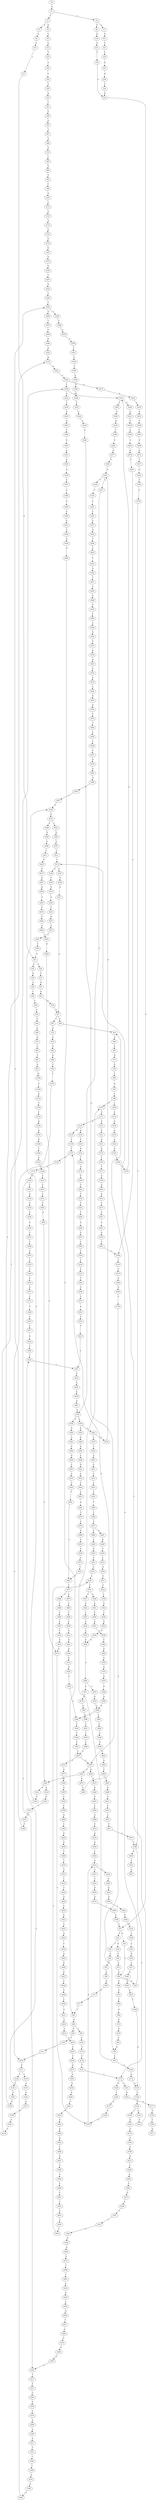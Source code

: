 strict digraph  {
	S0 -> S1 [ label = G ];
	S1 -> S2 [ label = T ];
	S1 -> S3 [ label = C ];
	S2 -> S4 [ label = G ];
	S2 -> S5 [ label = A ];
	S3 -> S6 [ label = C ];
	S3 -> S7 [ label = A ];
	S4 -> S8 [ label = G ];
	S5 -> S9 [ label = G ];
	S6 -> S10 [ label = G ];
	S7 -> S11 [ label = G ];
	S8 -> S12 [ label = G ];
	S9 -> S13 [ label = C ];
	S10 -> S14 [ label = G ];
	S11 -> S15 [ label = C ];
	S12 -> S16 [ label = T ];
	S13 -> S17 [ label = C ];
	S14 -> S18 [ label = T ];
	S15 -> S19 [ label = C ];
	S16 -> S20 [ label = A ];
	S17 -> S21 [ label = G ];
	S18 -> S22 [ label = G ];
	S19 -> S23 [ label = G ];
	S20 -> S24 [ label = C ];
	S21 -> S25 [ label = A ];
	S21 -> S26 [ label = C ];
	S22 -> S27 [ label = G ];
	S23 -> S28 [ label = G ];
	S24 -> S29 [ label = T ];
	S25 -> S30 [ label = A ];
	S26 -> S31 [ label = T ];
	S27 -> S32 [ label = T ];
	S27 -> S33 [ label = A ];
	S28 -> S34 [ label = T ];
	S29 -> S35 [ label = A ];
	S30 -> S36 [ label = A ];
	S31 -> S37 [ label = G ];
	S32 -> S38 [ label = G ];
	S32 -> S39 [ label = T ];
	S33 -> S40 [ label = A ];
	S34 -> S22 [ label = G ];
	S35 -> S41 [ label = T ];
	S36 -> S42 [ label = C ];
	S37 -> S43 [ label = G ];
	S38 -> S44 [ label = G ];
	S39 -> S45 [ label = A ];
	S40 -> S46 [ label = C ];
	S40 -> S47 [ label = G ];
	S41 -> S48 [ label = T ];
	S42 -> S49 [ label = C ];
	S43 -> S50 [ label = A ];
	S44 -> S51 [ label = A ];
	S45 -> S52 [ label = G ];
	S46 -> S53 [ label = C ];
	S47 -> S54 [ label = A ];
	S48 -> S55 [ label = G ];
	S49 -> S56 [ label = C ];
	S50 -> S57 [ label = A ];
	S51 -> S40 [ label = A ];
	S52 -> S58 [ label = A ];
	S53 -> S59 [ label = T ];
	S54 -> S60 [ label = A ];
	S55 -> S61 [ label = G ];
	S56 -> S62 [ label = C ];
	S57 -> S63 [ label = T ];
	S57 -> S64 [ label = G ];
	S58 -> S65 [ label = A ];
	S59 -> S66 [ label = C ];
	S60 -> S67 [ label = C ];
	S61 -> S68 [ label = A ];
	S62 -> S69 [ label = G ];
	S63 -> S70 [ label = G ];
	S64 -> S54 [ label = A ];
	S65 -> S71 [ label = G ];
	S66 -> S72 [ label = G ];
	S67 -> S73 [ label = G ];
	S68 -> S74 [ label = A ];
	S69 -> S75 [ label = A ];
	S70 -> S76 [ label = G ];
	S71 -> S77 [ label = G ];
	S72 -> S78 [ label = G ];
	S73 -> S79 [ label = G ];
	S74 -> S80 [ label = C ];
	S75 -> S81 [ label = C ];
	S76 -> S82 [ label = G ];
	S77 -> S83 [ label = G ];
	S78 -> S84 [ label = C ];
	S79 -> S85 [ label = C ];
	S80 -> S86 [ label = G ];
	S81 -> S87 [ label = T ];
	S82 -> S88 [ label = G ];
	S83 -> S89 [ label = G ];
	S84 -> S90 [ label = A ];
	S85 -> S91 [ label = A ];
	S86 -> S92 [ label = G ];
	S87 -> S93 [ label = A ];
	S88 -> S94 [ label = T ];
	S89 -> S95 [ label = T ];
	S89 -> S96 [ label = G ];
	S90 -> S97 [ label = C ];
	S91 -> S98 [ label = C ];
	S92 -> S99 [ label = T ];
	S93 -> S100 [ label = G ];
	S94 -> S101 [ label = C ];
	S95 -> S102 [ label = C ];
	S96 -> S103 [ label = T ];
	S97 -> S104 [ label = G ];
	S97 -> S105 [ label = C ];
	S98 -> S105 [ label = C ];
	S98 -> S106 [ label = T ];
	S99 -> S107 [ label = A ];
	S100 -> S108 [ label = A ];
	S101 -> S109 [ label = C ];
	S102 -> S110 [ label = T ];
	S103 -> S111 [ label = C ];
	S104 -> S112 [ label = C ];
	S105 -> S113 [ label = G ];
	S106 -> S114 [ label = G ];
	S107 -> S115 [ label = C ];
	S108 -> S116 [ label = A ];
	S109 -> S117 [ label = G ];
	S110 -> S118 [ label = C ];
	S111 -> S109 [ label = C ];
	S112 -> S119 [ label = G ];
	S113 -> S120 [ label = A ];
	S113 -> S121 [ label = G ];
	S114 -> S122 [ label = G ];
	S115 -> S123 [ label = G ];
	S116 -> S124 [ label = T ];
	S117 -> S125 [ label = C ];
	S117 -> S126 [ label = T ];
	S118 -> S127 [ label = T ];
	S119 -> S128 [ label = C ];
	S120 -> S129 [ label = G ];
	S120 -> S130 [ label = A ];
	S121 -> S131 [ label = G ];
	S122 -> S132 [ label = G ];
	S123 -> S133 [ label = A ];
	S124 -> S134 [ label = C ];
	S125 -> S135 [ label = C ];
	S126 -> S136 [ label = C ];
	S127 -> S137 [ label = C ];
	S128 -> S138 [ label = G ];
	S129 -> S139 [ label = T ];
	S130 -> S140 [ label = T ];
	S131 -> S141 [ label = A ];
	S132 -> S142 [ label = A ];
	S133 -> S143 [ label = A ];
	S134 -> S144 [ label = G ];
	S135 -> S145 [ label = G ];
	S136 -> S146 [ label = G ];
	S137 -> S147 [ label = T ];
	S137 -> S148 [ label = G ];
	S138 -> S149 [ label = C ];
	S138 -> S150 [ label = G ];
	S139 -> S151 [ label = C ];
	S140 -> S152 [ label = G ];
	S141 -> S153 [ label = A ];
	S142 -> S154 [ label = A ];
	S143 -> S155 [ label = G ];
	S144 -> S156 [ label = G ];
	S145 -> S157 [ label = G ];
	S146 -> S158 [ label = G ];
	S147 -> S159 [ label = G ];
	S148 -> S160 [ label = T ];
	S149 -> S161 [ label = G ];
	S150 -> S162 [ label = C ];
	S151 -> S163 [ label = C ];
	S152 -> S164 [ label = T ];
	S153 -> S165 [ label = T ];
	S154 -> S166 [ label = C ];
	S155 -> S167 [ label = A ];
	S156 -> S168 [ label = G ];
	S157 -> S169 [ label = A ];
	S158 -> S170 [ label = A ];
	S159 -> S171 [ label = A ];
	S160 -> S172 [ label = G ];
	S161 -> S173 [ label = T ];
	S162 -> S174 [ label = T ];
	S163 -> S175 [ label = A ];
	S164 -> S176 [ label = A ];
	S165 -> S177 [ label = T ];
	S166 -> S178 [ label = T ];
	S167 -> S179 [ label = A ];
	S168 -> S180 [ label = T ];
	S169 -> S181 [ label = A ];
	S170 -> S182 [ label = A ];
	S171 -> S183 [ label = G ];
	S172 -> S184 [ label = G ];
	S173 -> S185 [ label = C ];
	S174 -> S186 [ label = A ];
	S174 -> S187 [ label = G ];
	S175 -> S188 [ label = G ];
	S176 -> S189 [ label = G ];
	S177 -> S190 [ label = G ];
	S178 -> S191 [ label = G ];
	S179 -> S192 [ label = G ];
	S180 -> S193 [ label = A ];
	S181 -> S194 [ label = C ];
	S182 -> S195 [ label = C ];
	S183 -> S196 [ label = T ];
	S184 -> S197 [ label = T ];
	S185 -> S198 [ label = G ];
	S186 -> S199 [ label = T ];
	S187 -> S200 [ label = G ];
	S188 -> S201 [ label = T ];
	S188 -> S202 [ label = C ];
	S189 -> S203 [ label = T ];
	S190 -> S204 [ label = A ];
	S191 -> S205 [ label = C ];
	S191 -> S206 [ label = G ];
	S192 -> S207 [ label = T ];
	S193 -> S208 [ label = T ];
	S194 -> S209 [ label = T ];
	S195 -> S210 [ label = A ];
	S195 -> S209 [ label = T ];
	S196 -> S211 [ label = A ];
	S197 -> S212 [ label = A ];
	S198 -> S213 [ label = A ];
	S199 -> S214 [ label = A ];
	S200 -> S215 [ label = A ];
	S201 -> S216 [ label = A ];
	S202 -> S217 [ label = T ];
	S203 -> S218 [ label = T ];
	S204 -> S219 [ label = A ];
	S205 -> S220 [ label = A ];
	S206 -> S221 [ label = A ];
	S207 -> S222 [ label = G ];
	S208 -> S223 [ label = C ];
	S209 -> S191 [ label = G ];
	S209 -> S224 [ label = A ];
	S210 -> S225 [ label = G ];
	S212 -> S226 [ label = T ];
	S212 -> S227 [ label = C ];
	S213 -> S228 [ label = C ];
	S214 -> S229 [ label = G ];
	S215 -> S57 [ label = A ];
	S216 -> S230 [ label = G ];
	S217 -> S231 [ label = T ];
	S218 -> S232 [ label = T ];
	S219 -> S233 [ label = C ];
	S220 -> S234 [ label = A ];
	S221 -> S235 [ label = C ];
	S222 -> S236 [ label = T ];
	S223 -> S237 [ label = C ];
	S224 -> S238 [ label = C ];
	S225 -> S239 [ label = G ];
	S226 -> S240 [ label = G ];
	S227 -> S241 [ label = C ];
	S228 -> S242 [ label = G ];
	S229 -> S243 [ label = T ];
	S230 -> S244 [ label = G ];
	S231 -> S245 [ label = C ];
	S232 -> S246 [ label = C ];
	S233 -> S247 [ label = C ];
	S234 -> S248 [ label = C ];
	S235 -> S249 [ label = C ];
	S236 -> S250 [ label = C ];
	S237 -> S251 [ label = C ];
	S238 -> S252 [ label = A ];
	S239 -> S253 [ label = A ];
	S240 -> S254 [ label = A ];
	S241 -> S255 [ label = G ];
	S242 -> S256 [ label = C ];
	S243 -> S257 [ label = A ];
	S244 -> S258 [ label = G ];
	S245 -> S259 [ label = A ];
	S246 -> S260 [ label = A ];
	S247 -> S261 [ label = C ];
	S248 -> S262 [ label = C ];
	S249 -> S263 [ label = C ];
	S250 -> S264 [ label = G ];
	S250 -> S265 [ label = C ];
	S251 -> S266 [ label = G ];
	S252 -> S267 [ label = A ];
	S253 -> S268 [ label = A ];
	S254 -> S269 [ label = G ];
	S255 -> S270 [ label = G ];
	S256 -> S271 [ label = G ];
	S257 -> S272 [ label = G ];
	S258 -> S273 [ label = T ];
	S259 -> S274 [ label = C ];
	S260 -> S275 [ label = C ];
	S261 -> S276 [ label = G ];
	S262 -> S277 [ label = A ];
	S263 -> S278 [ label = G ];
	S264 -> S279 [ label = T ];
	S265 -> S280 [ label = T ];
	S266 -> S281 [ label = A ];
	S267 -> S282 [ label = C ];
	S268 -> S283 [ label = T ];
	S269 -> S284 [ label = C ];
	S270 -> S285 [ label = T ];
	S271 -> S286 [ label = C ];
	S272 -> S287 [ label = C ];
	S273 -> S288 [ label = C ];
	S274 -> S289 [ label = G ];
	S275 -> S290 [ label = T ];
	S276 -> S291 [ label = T ];
	S277 -> S292 [ label = G ];
	S278 -> S293 [ label = T ];
	S279 -> S294 [ label = C ];
	S280 -> S295 [ label = G ];
	S281 -> S296 [ label = A ];
	S282 -> S297 [ label = G ];
	S283 -> S298 [ label = A ];
	S284 -> S299 [ label = G ];
	S285 -> S300 [ label = G ];
	S286 -> S301 [ label = C ];
	S287 -> S302 [ label = C ];
	S288 -> S303 [ label = A ];
	S289 -> S304 [ label = C ];
	S290 -> S305 [ label = C ];
	S291 -> S306 [ label = C ];
	S292 -> S307 [ label = A ];
	S293 -> S306 [ label = C ];
	S294 -> S308 [ label = G ];
	S295 -> S309 [ label = G ];
	S296 -> S310 [ label = A ];
	S296 -> S311 [ label = G ];
	S297 -> S312 [ label = A ];
	S298 -> S313 [ label = G ];
	S299 -> S314 [ label = G ];
	S300 -> S27 [ label = G ];
	S301 -> S315 [ label = T ];
	S302 -> S21 [ label = G ];
	S303 -> S316 [ label = C ];
	S304 -> S317 [ label = C ];
	S305 -> S318 [ label = C ];
	S306 -> S319 [ label = T ];
	S307 -> S320 [ label = C ];
	S307 -> S321 [ label = A ];
	S308 -> S322 [ label = G ];
	S309 -> S323 [ label = C ];
	S310 -> S324 [ label = G ];
	S311 -> S325 [ label = T ];
	S312 -> S326 [ label = A ];
	S313 -> S327 [ label = T ];
	S314 -> S328 [ label = T ];
	S315 -> S329 [ label = C ];
	S316 -> S330 [ label = T ];
	S317 -> S331 [ label = C ];
	S318 -> S332 [ label = T ];
	S319 -> S333 [ label = C ];
	S320 -> S334 [ label = T ];
	S321 -> S335 [ label = C ];
	S322 -> S170 [ label = A ];
	S323 -> S336 [ label = C ];
	S324 -> S337 [ label = T ];
	S325 -> S338 [ label = C ];
	S326 -> S339 [ label = A ];
	S327 -> S340 [ label = C ];
	S328 -> S341 [ label = C ];
	S329 -> S342 [ label = G ];
	S330 -> S343 [ label = C ];
	S331 -> S344 [ label = T ];
	S332 -> S345 [ label = T ];
	S333 -> S346 [ label = G ];
	S334 -> S347 [ label = C ];
	S335 -> S348 [ label = C ];
	S335 -> S349 [ label = A ];
	S336 -> S350 [ label = T ];
	S337 -> S351 [ label = G ];
	S338 -> S352 [ label = G ];
	S339 -> S353 [ label = A ];
	S340 -> S354 [ label = T ];
	S341 -> S355 [ label = G ];
	S342 -> S356 [ label = G ];
	S343 -> S357 [ label = G ];
	S344 -> S358 [ label = T ];
	S345 -> S359 [ label = T ];
	S346 -> S360 [ label = G ];
	S347 -> S361 [ label = C ];
	S348 -> S362 [ label = A ];
	S348 -> S363 [ label = G ];
	S349 -> S364 [ label = G ];
	S350 -> S365 [ label = G ];
	S351 -> S366 [ label = T ];
	S352 -> S367 [ label = C ];
	S352 -> S368 [ label = A ];
	S353 -> S369 [ label = C ];
	S354 -> S370 [ label = C ];
	S355 -> S371 [ label = C ];
	S356 -> S372 [ label = G ];
	S357 -> S373 [ label = C ];
	S358 -> S374 [ label = C ];
	S359 -> S375 [ label = C ];
	S360 -> S376 [ label = C ];
	S361 -> S377 [ label = C ];
	S362 -> S378 [ label = G ];
	S362 -> S379 [ label = C ];
	S363 -> S380 [ label = G ];
	S364 -> S381 [ label = C ];
	S365 -> S382 [ label = G ];
	S366 -> S250 [ label = C ];
	S367 -> S383 [ label = G ];
	S368 -> S384 [ label = G ];
	S369 -> S385 [ label = A ];
	S370 -> S386 [ label = T ];
	S371 -> S387 [ label = A ];
	S372 -> S388 [ label = C ];
	S373 -> S389 [ label = T ];
	S374 -> S390 [ label = A ];
	S375 -> S391 [ label = A ];
	S376 -> S90 [ label = A ];
	S377 -> S392 [ label = A ];
	S378 -> S307 [ label = A ];
	S379 -> S393 [ label = C ];
	S380 -> S394 [ label = A ];
	S381 -> S395 [ label = C ];
	S382 -> S396 [ label = G ];
	S383 -> S397 [ label = G ];
	S384 -> S398 [ label = G ];
	S385 -> S399 [ label = G ];
	S386 -> S137 [ label = C ];
	S386 -> S400 [ label = G ];
	S387 -> S401 [ label = C ];
	S388 -> S402 [ label = T ];
	S389 -> S403 [ label = T ];
	S390 -> S404 [ label = T ];
	S391 -> S405 [ label = T ];
	S392 -> S406 [ label = T ];
	S393 -> S407 [ label = A ];
	S394 -> S408 [ label = C ];
	S395 -> S409 [ label = G ];
	S396 -> S410 [ label = T ];
	S397 -> S411 [ label = C ];
	S398 -> S412 [ label = T ];
	S399 -> S413 [ label = A ];
	S400 -> S414 [ label = T ];
	S401 -> S415 [ label = G ];
	S402 -> S416 [ label = C ];
	S403 -> S417 [ label = C ];
	S404 -> S418 [ label = C ];
	S405 -> S419 [ label = C ];
	S406 -> S420 [ label = C ];
	S407 -> S421 [ label = C ];
	S408 -> S422 [ label = G ];
	S409 -> S423 [ label = T ];
	S410 -> S424 [ label = C ];
	S411 -> S174 [ label = T ];
	S412 -> S425 [ label = A ];
	S413 -> S426 [ label = A ];
	S414 -> S427 [ label = A ];
	S415 -> S428 [ label = C ];
	S416 -> S429 [ label = A ];
	S417 -> S430 [ label = A ];
	S418 -> S431 [ label = C ];
	S419 -> S431 [ label = C ];
	S420 -> S432 [ label = T ];
	S421 -> S433 [ label = C ];
	S422 -> S434 [ label = C ];
	S423 -> S435 [ label = C ];
	S424 -> S436 [ label = C ];
	S425 -> S437 [ label = T ];
	S426 -> S438 [ label = G ];
	S428 -> S119 [ label = G ];
	S429 -> S439 [ label = C ];
	S430 -> S440 [ label = T ];
	S431 -> S441 [ label = A ];
	S432 -> S442 [ label = G ];
	S433 -> S443 [ label = C ];
	S434 -> S444 [ label = C ];
	S435 -> S445 [ label = C ];
	S436 -> S446 [ label = C ];
	S437 -> S447 [ label = A ];
	S438 -> S448 [ label = G ];
	S439 -> S449 [ label = G ];
	S440 -> S418 [ label = C ];
	S441 -> S450 [ label = G ];
	S442 -> S451 [ label = C ];
	S443 -> S452 [ label = C ];
	S444 -> S453 [ label = C ];
	S445 -> S454 [ label = T ];
	S446 -> S455 [ label = G ];
	S447 -> S456 [ label = A ];
	S448 -> S83 [ label = G ];
	S449 -> S457 [ label = T ];
	S450 -> S458 [ label = A ];
	S451 -> S459 [ label = C ];
	S452 -> S460 [ label = T ];
	S453 -> S461 [ label = A ];
	S454 -> S462 [ label = C ];
	S455 -> S463 [ label = A ];
	S455 -> S464 [ label = G ];
	S456 -> S465 [ label = G ];
	S457 -> S466 [ label = C ];
	S458 -> S467 [ label = A ];
	S459 -> S468 [ label = A ];
	S460 -> S469 [ label = T ];
	S461 -> S470 [ label = T ];
	S462 -> S471 [ label = T ];
	S463 -> S472 [ label = G ];
	S463 -> S296 [ label = A ];
	S464 -> S473 [ label = A ];
	S465 -> S474 [ label = T ];
	S466 -> S475 [ label = C ];
	S467 -> S335 [ label = C ];
	S468 -> S476 [ label = G ];
	S469 -> S477 [ label = C ];
	S470 -> S478 [ label = C ];
	S471 -> S479 [ label = T ];
	S471 -> S480 [ label = G ];
	S472 -> S481 [ label = T ];
	S473 -> S482 [ label = G ];
	S474 -> S483 [ label = C ];
	S475 -> S484 [ label = A ];
	S476 -> S485 [ label = T ];
	S477 -> S486 [ label = C ];
	S477 -> S487 [ label = G ];
	S478 -> S488 [ label = G ];
	S479 -> S489 [ label = C ];
	S480 -> S490 [ label = T ];
	S481 -> S151 [ label = C ];
	S482 -> S491 [ label = G ];
	S483 -> S492 [ label = G ];
	S484 -> S493 [ label = G ];
	S485 -> S494 [ label = C ];
	S486 -> S495 [ label = T ];
	S487 -> S496 [ label = A ];
	S488 -> S497 [ label = T ];
	S489 -> S498 [ label = T ];
	S490 -> S499 [ label = C ];
	S491 -> S500 [ label = C ];
	S492 -> S501 [ label = T ];
	S493 -> S202 [ label = C ];
	S494 -> S502 [ label = G ];
	S495 -> S503 [ label = G ];
	S496 -> S504 [ label = T ];
	S497 -> S505 [ label = C ];
	S498 -> S506 [ label = C ];
	S499 -> S507 [ label = G ];
	S500 -> S508 [ label = G ];
	S501 -> S509 [ label = G ];
	S502 -> S510 [ label = T ];
	S503 -> S511 [ label = T ];
	S504 -> S512 [ label = C ];
	S505 -> S513 [ label = C ];
	S506 -> S514 [ label = G ];
	S507 -> S515 [ label = T ];
	S508 -> S516 [ label = T ];
	S509 -> S517 [ label = G ];
	S510 -> S518 [ label = A ];
	S511 -> S519 [ label = C ];
	S512 -> S520 [ label = G ];
	S513 -> S521 [ label = T ];
	S514 -> S522 [ label = G ];
	S515 -> S523 [ label = G ];
	S516 -> S524 [ label = G ];
	S517 -> S197 [ label = T ];
	S518 -> S525 [ label = A ];
	S519 -> S526 [ label = C ];
	S520 -> S527 [ label = T ];
	S521 -> S462 [ label = C ];
	S522 -> S528 [ label = A ];
	S523 -> S517 [ label = G ];
	S524 -> S529 [ label = G ];
	S525 -> S530 [ label = G ];
	S526 -> S531 [ label = T ];
	S527 -> S532 [ label = T ];
	S528 -> S533 [ label = G ];
	S529 -> S534 [ label = T ];
	S530 -> S535 [ label = A ];
	S531 -> S536 [ label = A ];
	S531 -> S537 [ label = T ];
	S532 -> S538 [ label = T ];
	S533 -> S539 [ label = A ];
	S534 -> S212 [ label = A ];
	S535 -> S540 [ label = C ];
	S536 -> S541 [ label = C ];
	S537 -> S542 [ label = G ];
	S538 -> S543 [ label = G ];
	S539 -> S544 [ label = G ];
	S540 -> S545 [ label = G ];
	S541 -> S546 [ label = T ];
	S542 -> S547 [ label = T ];
	S543 -> S548 [ label = T ];
	S544 -> S549 [ label = G ];
	S545 -> S550 [ label = G ];
	S546 -> S551 [ label = A ];
	S547 -> S552 [ label = A ];
	S548 -> S553 [ label = A ];
	S549 -> S554 [ label = T ];
	S550 -> S555 [ label = C ];
	S551 -> S556 [ label = C ];
	S552 -> S557 [ label = G ];
	S553 -> S558 [ label = G ];
	S554 -> S559 [ label = C ];
	S555 -> S560 [ label = T ];
	S556 -> S561 [ label = C ];
	S557 -> S562 [ label = G ];
	S558 -> S562 [ label = G ];
	S559 -> S563 [ label = C ];
	S560 -> S564 [ label = C ];
	S561 -> S565 [ label = A ];
	S562 -> S566 [ label = A ];
	S563 -> S567 [ label = C ];
	S564 -> S568 [ label = T ];
	S565 -> S569 [ label = G ];
	S566 -> S570 [ label = G ];
	S566 -> S571 [ label = A ];
	S567 -> S572 [ label = A ];
	S567 -> S455 [ label = G ];
	S568 -> S573 [ label = C ];
	S569 -> S574 [ label = G ];
	S570 -> S575 [ label = A ];
	S571 -> S576 [ label = A ];
	S572 -> S577 [ label = G ];
	S573 -> S578 [ label = G ];
	S574 -> S579 [ label = A ];
	S575 -> S580 [ label = G ];
	S576 -> S581 [ label = G ];
	S577 -> S582 [ label = A ];
	S578 -> S583 [ label = A ];
	S579 -> S584 [ label = G ];
	S580 -> S585 [ label = T ];
	S580 -> S549 [ label = G ];
	S581 -> S586 [ label = G ];
	S582 -> S587 [ label = G ];
	S583 -> S588 [ label = A ];
	S584 -> S589 [ label = A ];
	S585 -> S590 [ label = C ];
	S586 -> S591 [ label = T ];
	S587 -> S592 [ label = C ];
	S588 -> S593 [ label = G ];
	S589 -> S580 [ label = G ];
	S590 -> S594 [ label = A ];
	S591 -> S595 [ label = C ];
	S592 -> S596 [ label = C ];
	S593 -> S597 [ label = T ];
	S594 -> S598 [ label = G ];
	S595 -> S599 [ label = C ];
	S596 -> S600 [ label = A ];
	S597 -> S338 [ label = C ];
	S598 -> S601 [ label = G ];
	S599 -> S567 [ label = C ];
	S600 -> S602 [ label = C ];
	S601 -> S603 [ label = A ];
	S602 -> S604 [ label = G ];
	S603 -> S605 [ label = C ];
	S604 -> S606 [ label = G ];
	S605 -> S607 [ label = C ];
	S606 -> S608 [ label = T ];
	S607 -> S609 [ label = A ];
	S608 -> S610 [ label = T ];
	S609 -> S611 [ label = G ];
	S610 -> S612 [ label = A ];
	S611 -> S613 [ label = T ];
	S612 -> S614 [ label = C ];
	S613 -> S615 [ label = C ];
	S614 -> S616 [ label = T ];
	S615 -> S617 [ label = T ];
	S616 -> S618 [ label = G ];
	S617 -> S619 [ label = C ];
	S618 -> S620 [ label = C ];
	S619 -> S386 [ label = T ];
	S620 -> S621 [ label = A ];
	S621 -> S622 [ label = G ];
	S622 -> S623 [ label = A ];
	S623 -> S624 [ label = C ];
	S624 -> S625 [ label = G ];
	S625 -> S626 [ label = G ];
	S626 -> S627 [ label = A ];
	S627 -> S628 [ label = C ];
	S628 -> S629 [ label = A ];
	S629 -> S630 [ label = C ];
	S630 -> S631 [ label = A ];
	S631 -> S632 [ label = C ];
	S632 -> S633 [ label = C ];
	S633 -> S634 [ label = T ];
	S634 -> S635 [ label = C ];
	S635 -> S636 [ label = T ];
	S636 -> S637 [ label = A ];
	S637 -> S638 [ label = G ];
	S638 -> S639 [ label = A ];
	S639 -> S640 [ label = A ];
	S640 -> S641 [ label = C ];
	S641 -> S642 [ label = G ];
	S642 -> S643 [ label = A ];
	S643 -> S644 [ label = G ];
	S644 -> S645 [ label = G ];
	S645 -> S646 [ label = T ];
	S646 -> S647 [ label = G ];
	S647 -> S648 [ label = T ];
	S648 -> S649 [ label = C ];
	S649 -> S650 [ label = C ];
	S650 -> S651 [ label = C ];
	S651 -> S652 [ label = T ];
	S652 -> S653 [ label = G ];
	S653 -> S654 [ label = T ];
	S654 -> S655 [ label = C ];
	S655 -> S526 [ label = C ];
}
